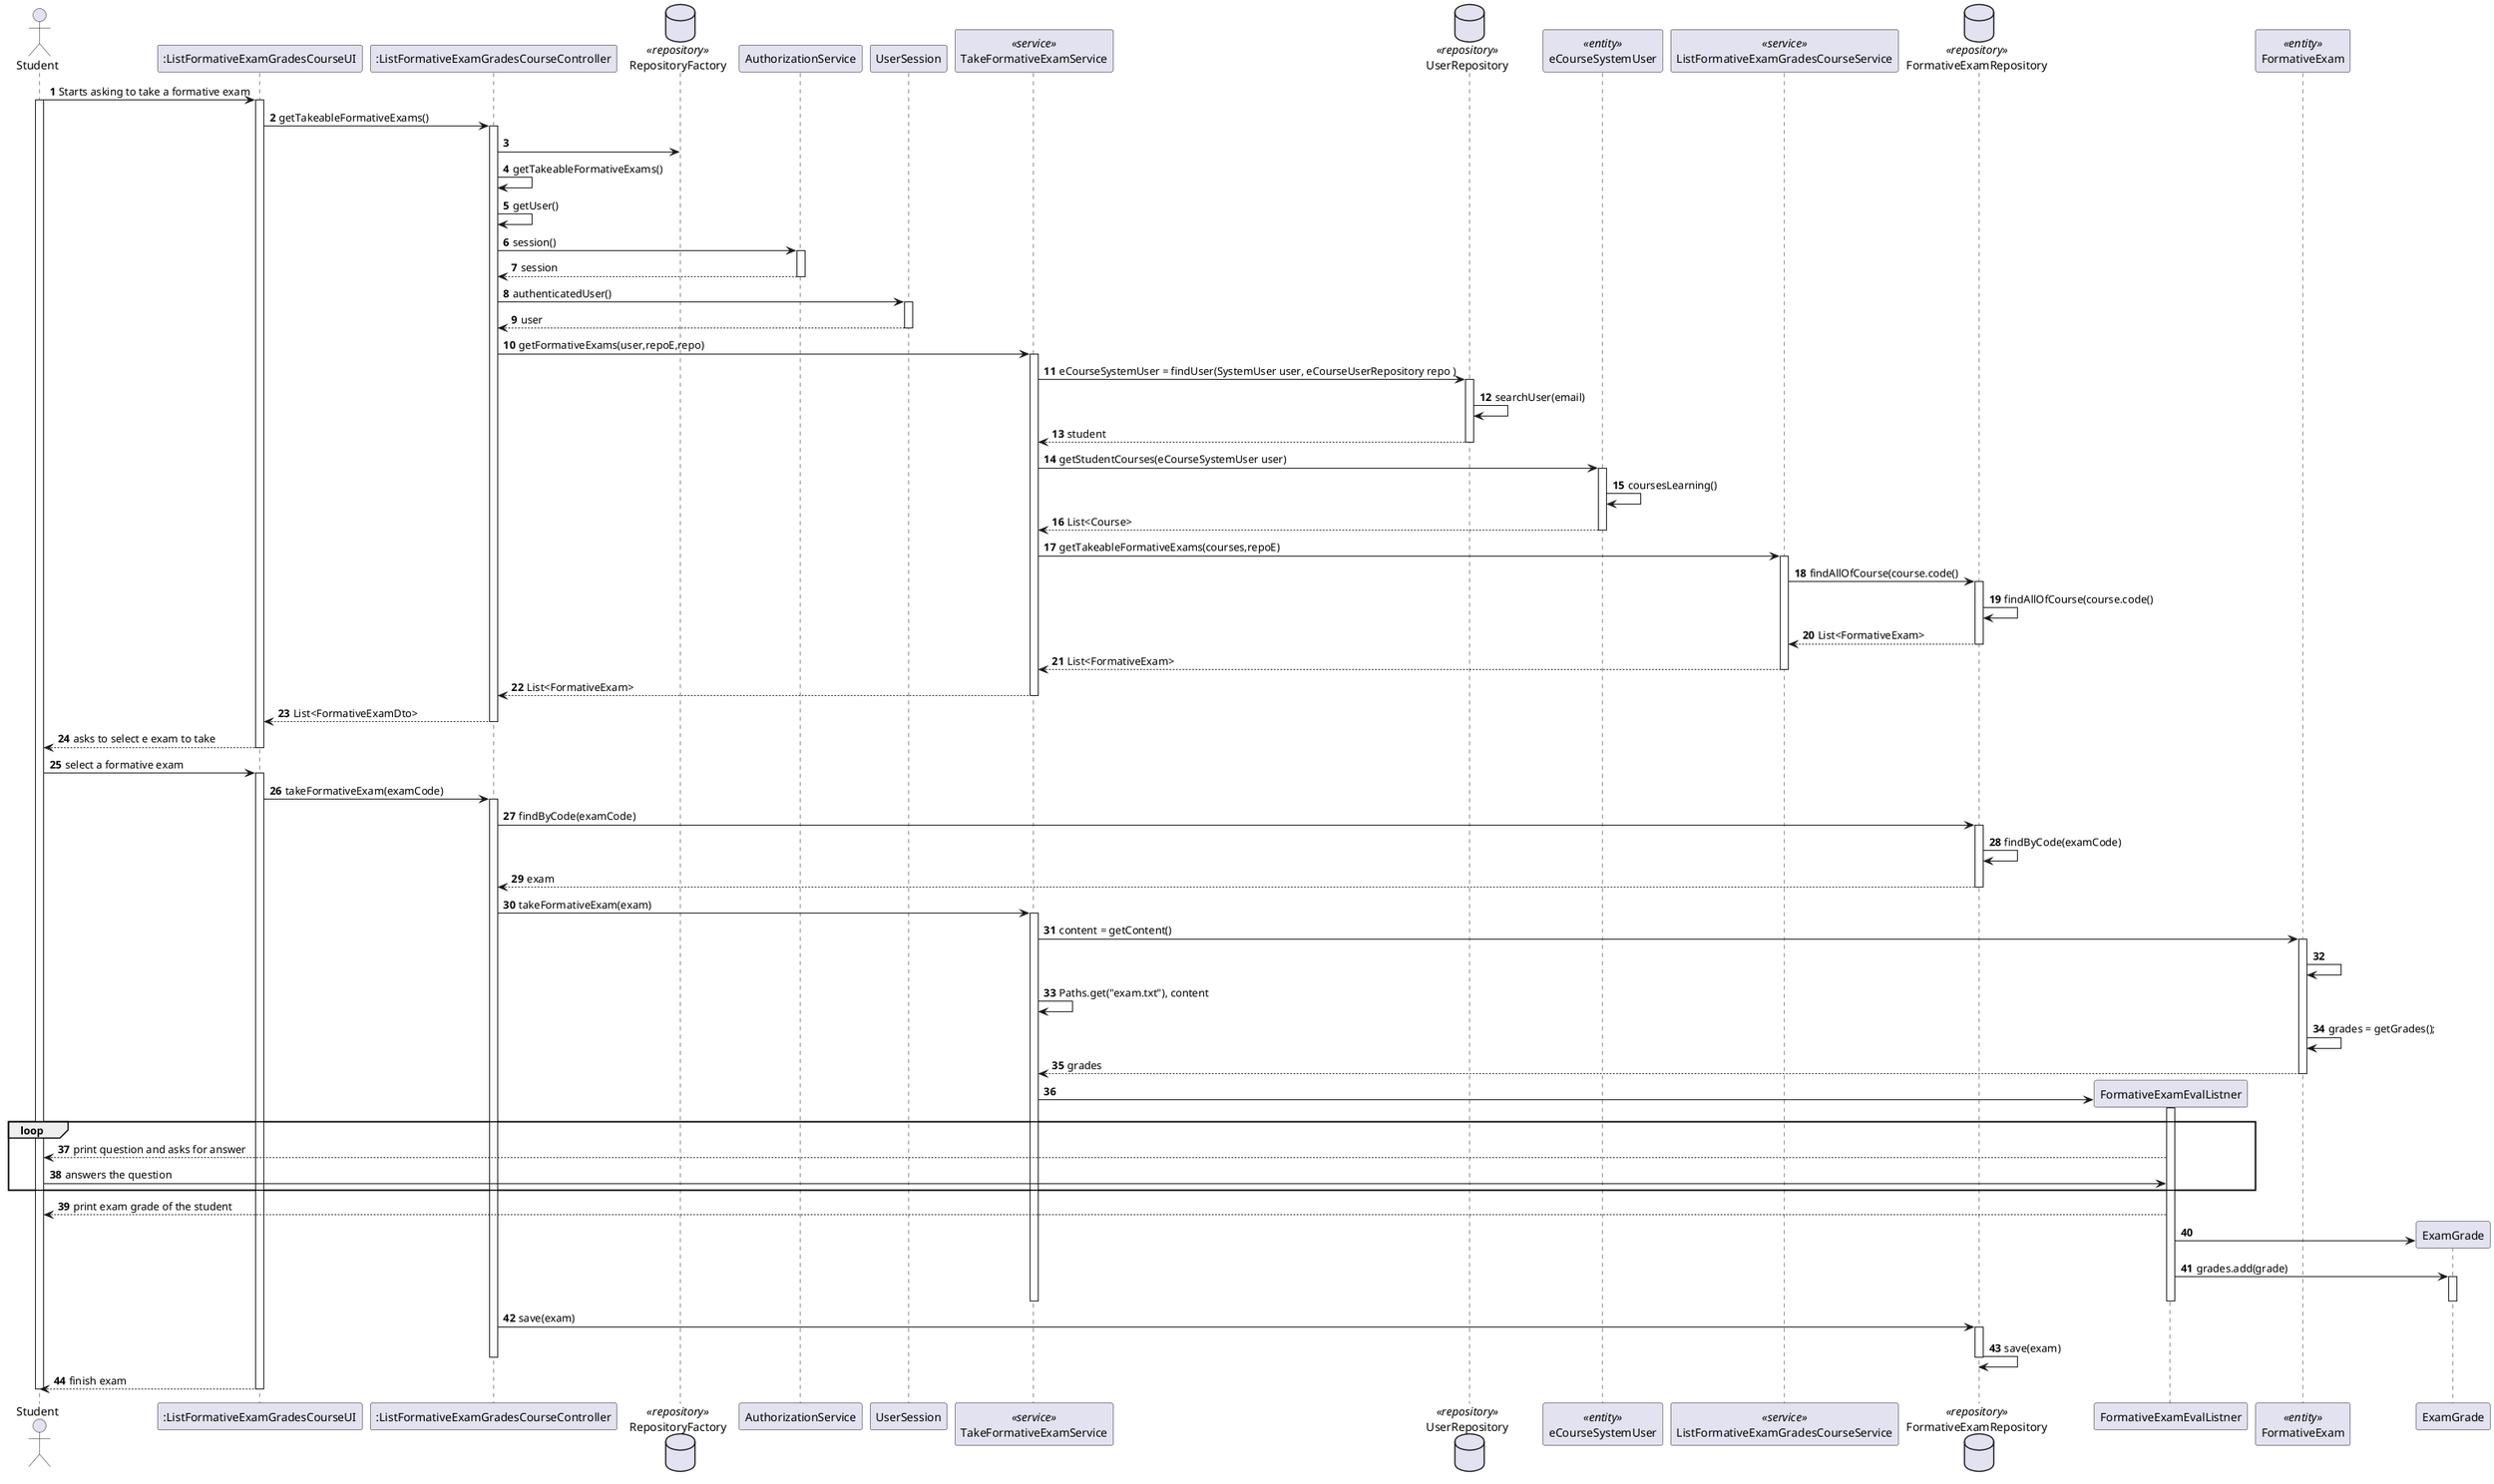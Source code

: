 @startuml
'https://plantuml.com/sequence-diagram

autonumber

Actor Student as stu

participant ":ListFormativeExamGradesCourseUI" as UI
participant ":ListFormativeExamGradesCourseController" as Con
database RepositoryFactory as FAR <<repository>>
participant "AuthorizationService" as AUTHZ
participant "UserSession" as USS
participant "TakeFormativeExamService" as LE <<service>>
database UserRepository as USR <<repository>>
participant "eCourseSystemUser" <<entity>>
participant ListFormativeExamGradesCourseService as LEC<<service>>
database FormativeExamRepository as EXR <<repository>>
participant "FormativeExamEvalListner" as EEL
participant "FormativeExam" as Ex <<entity>>
participant "ExamGrade" as EG

stu -> UI : Starts asking to take a formative exam
activate stu
activate UI

UI-> Con : getTakeableFormativeExams()
activate Con

Con -> FAR


Con -> Con: getTakeableFormativeExams()
Con -> Con : getUser()
Con->AUTHZ : session()
activate AUTHZ
AUTHZ --> Con: session
deactivate AUTHZ

Con -> USS: authenticatedUser()
activate USS
USS --> Con: user
deactivate USS

Con -> LE : getFormativeExams(user,repoE,repo)

activate LE
LE -> USR : eCourseSystemUser = findUser(SystemUser user, eCourseUserRepository repo )

activate USR
USR->USR:searchUser(email)
USR-->LE: student
deactivate USR

LE -> eCourseSystemUser : getStudentCourses(eCourseSystemUser user)

activate eCourseSystemUser
eCourseSystemUser -> eCourseSystemUser : coursesLearning()
eCourseSystemUser --> LE : List<Course>
deactivate eCourseSystemUser

LE -> LEC : getTakeableFormativeExams(courses,repoE)

activate LEC
LEC -> EXR : findAllOfCourse(course.code()

activate EXR
EXR -> EXR : findAllOfCourse(course.code()
EXR --> LEC : List<FormativeExam>
deactivate EXR

LEC --> LE : List<FormativeExam>
deactivate LEC

LE --> Con : List<FormativeExam>
deactivate LE

Con --> UI : List<FormativeExamDto>
deactivate Con

UI --> stu : asks to select e exam to take
deactivate UI

stu -> UI : select a formative exam

activate UI
UI -> Con : takeFormativeExam(examCode)

activate Con
Con -> EXR : findByCode(examCode)

activate EXR
EXR -> EXR : findByCode(examCode)
EXR --> Con : exam
deactivate EXR

Con -> LE : takeFormativeExam(exam)
activate LE

LE -> Ex: content = getContent()
activate Ex
Ex -> Ex:
LE -> LE: Paths.get("exam.txt"), content
Ex -> Ex : grades = getGrades();
Ex --> LE : grades
deactivate Ex



LE -> EEL** :

activate EEL
loop
    EEL --> stu: print question and asks for answer
    stu -> EEL: answers the question
end loop

EEL --> stu: print exam grade of the student


EEL -> EG**:
EEL -> EG: grades.add(grade)
activate EG
deactivate EG

deactivate EEL
deactivate LE

Con -> EXR : save(exam)

activate EXR
EXR -> EXR : save(exam)
deactivate EXR
deactivate Con

UI --> stu: finish exam

deactivate UI
deactivate stu

@enduml